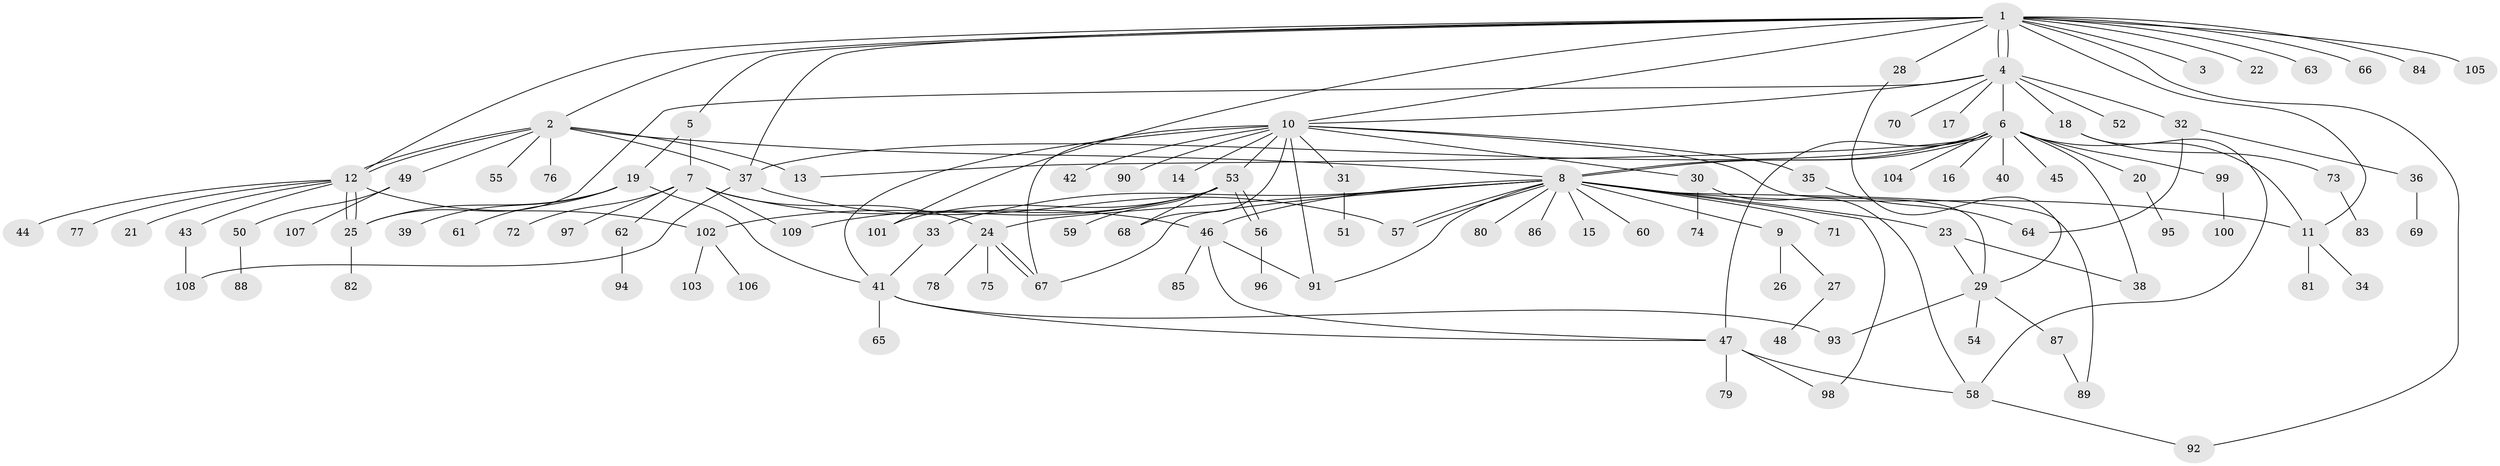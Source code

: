 // Generated by graph-tools (version 1.1) at 2025/26/03/09/25 03:26:07]
// undirected, 109 vertices, 151 edges
graph export_dot {
graph [start="1"]
  node [color=gray90,style=filled];
  1;
  2;
  3;
  4;
  5;
  6;
  7;
  8;
  9;
  10;
  11;
  12;
  13;
  14;
  15;
  16;
  17;
  18;
  19;
  20;
  21;
  22;
  23;
  24;
  25;
  26;
  27;
  28;
  29;
  30;
  31;
  32;
  33;
  34;
  35;
  36;
  37;
  38;
  39;
  40;
  41;
  42;
  43;
  44;
  45;
  46;
  47;
  48;
  49;
  50;
  51;
  52;
  53;
  54;
  55;
  56;
  57;
  58;
  59;
  60;
  61;
  62;
  63;
  64;
  65;
  66;
  67;
  68;
  69;
  70;
  71;
  72;
  73;
  74;
  75;
  76;
  77;
  78;
  79;
  80;
  81;
  82;
  83;
  84;
  85;
  86;
  87;
  88;
  89;
  90;
  91;
  92;
  93;
  94;
  95;
  96;
  97;
  98;
  99;
  100;
  101;
  102;
  103;
  104;
  105;
  106;
  107;
  108;
  109;
  1 -- 2;
  1 -- 3;
  1 -- 4;
  1 -- 4;
  1 -- 5;
  1 -- 10;
  1 -- 11;
  1 -- 12;
  1 -- 22;
  1 -- 28;
  1 -- 37;
  1 -- 63;
  1 -- 66;
  1 -- 84;
  1 -- 92;
  1 -- 101;
  1 -- 105;
  2 -- 8;
  2 -- 12;
  2 -- 12;
  2 -- 13;
  2 -- 37;
  2 -- 49;
  2 -- 55;
  2 -- 76;
  4 -- 6;
  4 -- 10;
  4 -- 17;
  4 -- 18;
  4 -- 25;
  4 -- 32;
  4 -- 52;
  4 -- 70;
  5 -- 7;
  5 -- 19;
  6 -- 8;
  6 -- 8;
  6 -- 11;
  6 -- 13;
  6 -- 16;
  6 -- 20;
  6 -- 37;
  6 -- 38;
  6 -- 40;
  6 -- 45;
  6 -- 47;
  6 -- 99;
  6 -- 104;
  7 -- 24;
  7 -- 46;
  7 -- 62;
  7 -- 72;
  7 -- 97;
  7 -- 109;
  8 -- 9;
  8 -- 11;
  8 -- 15;
  8 -- 23;
  8 -- 24;
  8 -- 33;
  8 -- 46;
  8 -- 57;
  8 -- 57;
  8 -- 60;
  8 -- 67;
  8 -- 71;
  8 -- 80;
  8 -- 86;
  8 -- 89;
  8 -- 91;
  8 -- 98;
  9 -- 26;
  9 -- 27;
  10 -- 14;
  10 -- 29;
  10 -- 30;
  10 -- 31;
  10 -- 35;
  10 -- 41;
  10 -- 42;
  10 -- 53;
  10 -- 67;
  10 -- 68;
  10 -- 90;
  10 -- 91;
  11 -- 34;
  11 -- 81;
  12 -- 21;
  12 -- 25;
  12 -- 25;
  12 -- 43;
  12 -- 44;
  12 -- 77;
  12 -- 102;
  18 -- 58;
  18 -- 73;
  19 -- 25;
  19 -- 39;
  19 -- 41;
  19 -- 61;
  20 -- 95;
  23 -- 29;
  23 -- 38;
  24 -- 67;
  24 -- 67;
  24 -- 75;
  24 -- 78;
  25 -- 82;
  27 -- 48;
  28 -- 29;
  29 -- 54;
  29 -- 87;
  29 -- 93;
  30 -- 58;
  30 -- 74;
  31 -- 51;
  32 -- 36;
  32 -- 64;
  33 -- 41;
  35 -- 64;
  36 -- 69;
  37 -- 57;
  37 -- 108;
  41 -- 47;
  41 -- 65;
  41 -- 93;
  43 -- 108;
  46 -- 47;
  46 -- 85;
  46 -- 91;
  47 -- 58;
  47 -- 79;
  47 -- 98;
  49 -- 50;
  49 -- 107;
  50 -- 88;
  53 -- 56;
  53 -- 56;
  53 -- 59;
  53 -- 68;
  53 -- 101;
  53 -- 102;
  53 -- 109;
  56 -- 96;
  58 -- 92;
  62 -- 94;
  73 -- 83;
  87 -- 89;
  99 -- 100;
  102 -- 103;
  102 -- 106;
}
